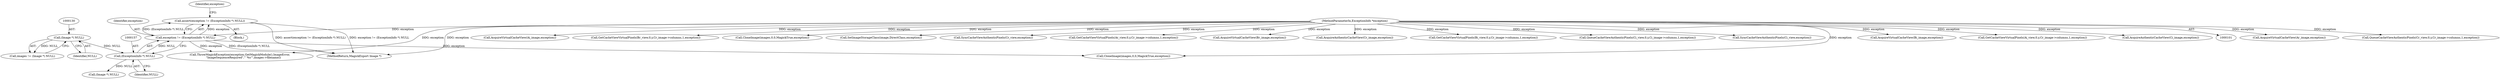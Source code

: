 digraph "0_ImageMagick_d5089971bd792311aaab5cb73460326d7ef7f32d@API" {
"1000153" [label="(Call,assert(exception != (ExceptionInfo *) NULL))"];
"1000154" [label="(Call,exception != (ExceptionInfo *) NULL)"];
"1000104" [label="(MethodParameterIn,ExceptionInfo *exception)"];
"1000156" [label="(Call,(ExceptionInfo *) NULL)"];
"1000129" [label="(Call,(Image *) NULL)"];
"1000369" [label="(Call,AcquireVirtualCacheView(Ar_image,exception))"];
"1000471" [label="(Call,QueueCacheViewAuthenticPixels(Cr_view,0,y,Cr_image->columns,1,exception))"];
"1000104" [label="(MethodParameterIn,ExceptionInfo *exception)"];
"1000374" [label="(Call,AcquireVirtualCacheView(Ai_image,exception))"];
"1000951" [label="(MethodReturn,MagickExport Image *)"];
"1000449" [label="(Call,GetCacheViewVirtualPixels(Br_view,0,y,Cr_image->columns,1,exception))"];
"1000127" [label="(Call,images != (Image *) NULL)"];
"1000191" [label="(Call,CloneImage(images,0,0,MagickTrue,exception))"];
"1000235" [label="(Call,CloneImage(images,0,0,MagickTrue,exception))"];
"1000209" [label="(Call,SetImageStorageClass(image,DirectClass,exception))"];
"1000131" [label="(Identifier,NULL)"];
"1000882" [label="(Call,SyncCacheViewAuthenticPixels(Cr_view,exception))"];
"1000156" [label="(Call,(ExceptionInfo *) NULL)"];
"1000176" [label="(Call,ThrowMagickException(exception,GetMagickModule(),ImageError,\n        \"ImageSequenceRequired\",\"`%s'\",images->filename))"];
"1000170" [label="(Call,(Image *) NULL)"];
"1000427" [label="(Call,GetCacheViewVirtualPixels(Ar_view,0,y,Cr_image->columns,1,exception))"];
"1000379" [label="(Call,AcquireVirtualCacheView(Br_image,exception))"];
"1000389" [label="(Call,AcquireAuthenticCacheView(Cr_image,exception))"];
"1000158" [label="(Identifier,NULL)"];
"1000460" [label="(Call,GetCacheViewVirtualPixels(Bi_view,0,y,Cr_image->columns,1,exception))"];
"1000153" [label="(Call,assert(exception != (ExceptionInfo *) NULL))"];
"1000482" [label="(Call,QueueCacheViewAuthenticPixels(Ci_view,0,y,Ci_image->columns,1,exception))"];
"1000129" [label="(Call,(Image *) NULL)"];
"1000155" [label="(Identifier,exception)"];
"1000162" [label="(Identifier,exception)"];
"1000873" [label="(Call,SyncCacheViewAuthenticPixels(Ci_view,exception))"];
"1000384" [label="(Call,AcquireVirtualCacheView(Bi_image,exception))"];
"1000105" [label="(Block,)"];
"1000438" [label="(Call,GetCacheViewVirtualPixels(Ai_view,0,y,Cr_image->columns,1,exception))"];
"1000154" [label="(Call,exception != (ExceptionInfo *) NULL)"];
"1000394" [label="(Call,AcquireAuthenticCacheView(Ci_image,exception))"];
"1000153" -> "1000105"  [label="AST: "];
"1000153" -> "1000154"  [label="CFG: "];
"1000154" -> "1000153"  [label="AST: "];
"1000162" -> "1000153"  [label="CFG: "];
"1000153" -> "1000951"  [label="DDG: assert(exception != (ExceptionInfo *) NULL)"];
"1000153" -> "1000951"  [label="DDG: exception != (ExceptionInfo *) NULL"];
"1000154" -> "1000153"  [label="DDG: exception"];
"1000154" -> "1000153"  [label="DDG: (ExceptionInfo *) NULL"];
"1000154" -> "1000156"  [label="CFG: "];
"1000155" -> "1000154"  [label="AST: "];
"1000156" -> "1000154"  [label="AST: "];
"1000154" -> "1000951"  [label="DDG: (ExceptionInfo *) NULL"];
"1000104" -> "1000154"  [label="DDG: exception"];
"1000156" -> "1000154"  [label="DDG: NULL"];
"1000154" -> "1000176"  [label="DDG: exception"];
"1000154" -> "1000191"  [label="DDG: exception"];
"1000104" -> "1000101"  [label="AST: "];
"1000104" -> "1000951"  [label="DDG: exception"];
"1000104" -> "1000176"  [label="DDG: exception"];
"1000104" -> "1000191"  [label="DDG: exception"];
"1000104" -> "1000209"  [label="DDG: exception"];
"1000104" -> "1000235"  [label="DDG: exception"];
"1000104" -> "1000369"  [label="DDG: exception"];
"1000104" -> "1000374"  [label="DDG: exception"];
"1000104" -> "1000379"  [label="DDG: exception"];
"1000104" -> "1000384"  [label="DDG: exception"];
"1000104" -> "1000389"  [label="DDG: exception"];
"1000104" -> "1000394"  [label="DDG: exception"];
"1000104" -> "1000427"  [label="DDG: exception"];
"1000104" -> "1000438"  [label="DDG: exception"];
"1000104" -> "1000449"  [label="DDG: exception"];
"1000104" -> "1000460"  [label="DDG: exception"];
"1000104" -> "1000471"  [label="DDG: exception"];
"1000104" -> "1000482"  [label="DDG: exception"];
"1000104" -> "1000873"  [label="DDG: exception"];
"1000104" -> "1000882"  [label="DDG: exception"];
"1000156" -> "1000158"  [label="CFG: "];
"1000157" -> "1000156"  [label="AST: "];
"1000158" -> "1000156"  [label="AST: "];
"1000129" -> "1000156"  [label="DDG: NULL"];
"1000156" -> "1000170"  [label="DDG: NULL"];
"1000129" -> "1000127"  [label="AST: "];
"1000129" -> "1000131"  [label="CFG: "];
"1000130" -> "1000129"  [label="AST: "];
"1000131" -> "1000129"  [label="AST: "];
"1000127" -> "1000129"  [label="CFG: "];
"1000129" -> "1000127"  [label="DDG: NULL"];
}

